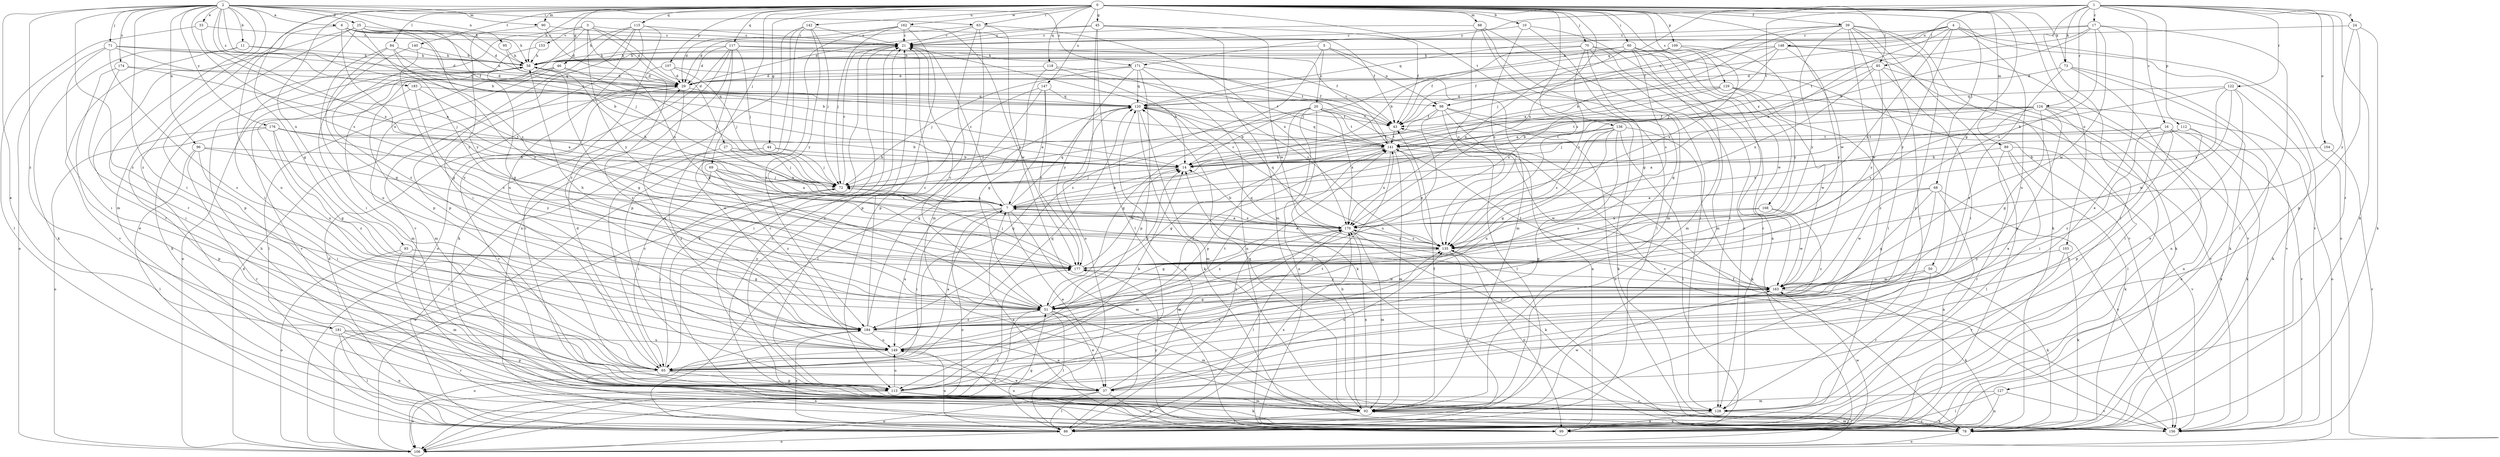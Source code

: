 strict digraph  {
0;
1;
2;
3;
4;
5;
6;
7;
10;
11;
14;
16;
17;
20;
21;
24;
25;
27;
29;
33;
37;
39;
43;
44;
45;
46;
50;
51;
58;
60;
63;
65;
68;
69;
70;
71;
72;
73;
78;
84;
85;
86;
88;
89;
90;
92;
93;
95;
96;
98;
99;
103;
104;
106;
107;
109;
112;
113;
115;
117;
118;
120;
122;
124;
127;
128;
129;
135;
136;
140;
141;
142;
147;
148;
149;
153;
156;
162;
163;
168;
170;
171;
174;
176;
177;
181;
183;
184;
0 -> 10  [label=b];
0 -> 39  [label=f];
0 -> 44  [label=g];
0 -> 45  [label=g];
0 -> 46  [label=g];
0 -> 50  [label=g];
0 -> 51  [label=g];
0 -> 58  [label=h];
0 -> 60  [label=i];
0 -> 63  [label=i];
0 -> 68  [label=j];
0 -> 69  [label=j];
0 -> 70  [label=j];
0 -> 73  [label=k];
0 -> 84  [label=l];
0 -> 85  [label=l];
0 -> 88  [label=m];
0 -> 89  [label=m];
0 -> 90  [label=m];
0 -> 93  [label=n];
0 -> 103  [label=o];
0 -> 107  [label=p];
0 -> 109  [label=p];
0 -> 115  [label=q];
0 -> 117  [label=q];
0 -> 118  [label=q];
0 -> 129  [label=s];
0 -> 135  [label=s];
0 -> 136  [label=t];
0 -> 140  [label=t];
0 -> 142  [label=u];
0 -> 147  [label=u];
0 -> 162  [label=w];
0 -> 163  [label=w];
0 -> 168  [label=x];
0 -> 170  [label=x];
0 -> 181  [label=z];
1 -> 16  [label=c];
1 -> 17  [label=c];
1 -> 24  [label=d];
1 -> 73  [label=k];
1 -> 78  [label=k];
1 -> 85  [label=l];
1 -> 86  [label=l];
1 -> 104  [label=o];
1 -> 112  [label=p];
1 -> 120  [label=q];
1 -> 122  [label=r];
1 -> 124  [label=r];
1 -> 127  [label=r];
1 -> 141  [label=t];
1 -> 171  [label=y];
2 -> 6  [label=a];
2 -> 11  [label=b];
2 -> 14  [label=b];
2 -> 25  [label=d];
2 -> 33  [label=e];
2 -> 37  [label=e];
2 -> 58  [label=h];
2 -> 63  [label=i];
2 -> 65  [label=i];
2 -> 71  [label=j];
2 -> 90  [label=m];
2 -> 92  [label=m];
2 -> 95  [label=n];
2 -> 96  [label=n];
2 -> 128  [label=r];
2 -> 135  [label=s];
2 -> 170  [label=x];
2 -> 171  [label=y];
2 -> 174  [label=y];
2 -> 176  [label=y];
2 -> 181  [label=z];
2 -> 183  [label=z];
2 -> 184  [label=z];
3 -> 27  [label=d];
3 -> 29  [label=d];
3 -> 43  [label=f];
3 -> 113  [label=p];
3 -> 135  [label=s];
3 -> 153  [label=v];
3 -> 177  [label=y];
3 -> 184  [label=z];
4 -> 7  [label=a];
4 -> 98  [label=n];
4 -> 106  [label=o];
4 -> 120  [label=q];
4 -> 135  [label=s];
4 -> 148  [label=u];
4 -> 149  [label=u];
4 -> 156  [label=v];
4 -> 177  [label=y];
5 -> 20  [label=c];
5 -> 58  [label=h];
5 -> 92  [label=m];
5 -> 98  [label=n];
5 -> 184  [label=z];
6 -> 21  [label=c];
6 -> 58  [label=h];
6 -> 72  [label=j];
6 -> 98  [label=n];
6 -> 141  [label=t];
6 -> 149  [label=u];
6 -> 170  [label=x];
7 -> 14  [label=b];
7 -> 21  [label=c];
7 -> 37  [label=e];
7 -> 58  [label=h];
7 -> 65  [label=i];
7 -> 92  [label=m];
7 -> 106  [label=o];
7 -> 120  [label=q];
7 -> 149  [label=u];
7 -> 170  [label=x];
10 -> 21  [label=c];
10 -> 51  [label=g];
10 -> 128  [label=r];
10 -> 135  [label=s];
11 -> 14  [label=b];
11 -> 58  [label=h];
11 -> 78  [label=k];
11 -> 156  [label=v];
14 -> 72  [label=j];
16 -> 7  [label=a];
16 -> 37  [label=e];
16 -> 65  [label=i];
16 -> 78  [label=k];
16 -> 99  [label=n];
16 -> 141  [label=t];
16 -> 156  [label=v];
16 -> 184  [label=z];
17 -> 14  [label=b];
17 -> 21  [label=c];
17 -> 37  [label=e];
17 -> 43  [label=f];
17 -> 86  [label=l];
17 -> 135  [label=s];
17 -> 141  [label=t];
17 -> 163  [label=w];
20 -> 14  [label=b];
20 -> 43  [label=f];
20 -> 51  [label=g];
20 -> 78  [label=k];
20 -> 99  [label=n];
20 -> 113  [label=p];
20 -> 141  [label=t];
20 -> 156  [label=v];
20 -> 170  [label=x];
21 -> 58  [label=h];
21 -> 78  [label=k];
24 -> 21  [label=c];
24 -> 78  [label=k];
24 -> 113  [label=p];
24 -> 177  [label=y];
25 -> 21  [label=c];
25 -> 29  [label=d];
25 -> 43  [label=f];
25 -> 65  [label=i];
25 -> 113  [label=p];
25 -> 128  [label=r];
25 -> 135  [label=s];
25 -> 177  [label=y];
27 -> 7  [label=a];
27 -> 14  [label=b];
27 -> 72  [label=j];
27 -> 184  [label=z];
29 -> 120  [label=q];
29 -> 149  [label=u];
29 -> 156  [label=v];
33 -> 7  [label=a];
33 -> 21  [label=c];
33 -> 86  [label=l];
37 -> 86  [label=l];
37 -> 99  [label=n];
37 -> 106  [label=o];
37 -> 135  [label=s];
37 -> 141  [label=t];
39 -> 7  [label=a];
39 -> 21  [label=c];
39 -> 72  [label=j];
39 -> 78  [label=k];
39 -> 86  [label=l];
39 -> 99  [label=n];
39 -> 113  [label=p];
39 -> 128  [label=r];
39 -> 163  [label=w];
39 -> 177  [label=y];
43 -> 141  [label=t];
44 -> 14  [label=b];
44 -> 65  [label=i];
44 -> 72  [label=j];
44 -> 86  [label=l];
45 -> 21  [label=c];
45 -> 29  [label=d];
45 -> 43  [label=f];
45 -> 86  [label=l];
45 -> 92  [label=m];
45 -> 106  [label=o];
45 -> 163  [label=w];
46 -> 29  [label=d];
46 -> 72  [label=j];
46 -> 86  [label=l];
46 -> 92  [label=m];
46 -> 106  [label=o];
50 -> 78  [label=k];
50 -> 128  [label=r];
50 -> 163  [label=w];
50 -> 184  [label=z];
51 -> 14  [label=b];
51 -> 21  [label=c];
51 -> 37  [label=e];
51 -> 58  [label=h];
51 -> 86  [label=l];
51 -> 92  [label=m];
51 -> 106  [label=o];
51 -> 170  [label=x];
51 -> 184  [label=z];
58 -> 29  [label=d];
58 -> 51  [label=g];
58 -> 92  [label=m];
58 -> 156  [label=v];
60 -> 14  [label=b];
60 -> 58  [label=h];
60 -> 92  [label=m];
60 -> 99  [label=n];
60 -> 128  [label=r];
60 -> 135  [label=s];
60 -> 163  [label=w];
60 -> 170  [label=x];
63 -> 21  [label=c];
63 -> 29  [label=d];
63 -> 92  [label=m];
63 -> 113  [label=p];
63 -> 163  [label=w];
63 -> 170  [label=x];
65 -> 7  [label=a];
65 -> 14  [label=b];
65 -> 29  [label=d];
65 -> 37  [label=e];
65 -> 72  [label=j];
65 -> 99  [label=n];
65 -> 113  [label=p];
65 -> 120  [label=q];
68 -> 7  [label=a];
68 -> 51  [label=g];
68 -> 92  [label=m];
68 -> 99  [label=n];
68 -> 156  [label=v];
68 -> 163  [label=w];
69 -> 7  [label=a];
69 -> 65  [label=i];
69 -> 72  [label=j];
69 -> 170  [label=x];
69 -> 184  [label=z];
70 -> 51  [label=g];
70 -> 58  [label=h];
70 -> 72  [label=j];
70 -> 92  [label=m];
70 -> 128  [label=r];
70 -> 135  [label=s];
70 -> 156  [label=v];
71 -> 14  [label=b];
71 -> 29  [label=d];
71 -> 58  [label=h];
71 -> 65  [label=i];
71 -> 106  [label=o];
71 -> 184  [label=z];
72 -> 7  [label=a];
72 -> 21  [label=c];
72 -> 106  [label=o];
73 -> 29  [label=d];
73 -> 78  [label=k];
73 -> 99  [label=n];
73 -> 156  [label=v];
73 -> 184  [label=z];
78 -> 21  [label=c];
78 -> 106  [label=o];
84 -> 51  [label=g];
84 -> 58  [label=h];
84 -> 120  [label=q];
84 -> 149  [label=u];
84 -> 177  [label=y];
85 -> 7  [label=a];
85 -> 29  [label=d];
85 -> 65  [label=i];
85 -> 78  [label=k];
85 -> 170  [label=x];
85 -> 177  [label=y];
86 -> 29  [label=d];
86 -> 51  [label=g];
86 -> 58  [label=h];
86 -> 106  [label=o];
86 -> 141  [label=t];
86 -> 149  [label=u];
86 -> 170  [label=x];
86 -> 184  [label=z];
88 -> 21  [label=c];
88 -> 86  [label=l];
88 -> 92  [label=m];
88 -> 128  [label=r];
88 -> 135  [label=s];
89 -> 14  [label=b];
89 -> 78  [label=k];
89 -> 86  [label=l];
89 -> 128  [label=r];
89 -> 156  [label=v];
90 -> 21  [label=c];
90 -> 29  [label=d];
90 -> 177  [label=y];
92 -> 14  [label=b];
92 -> 43  [label=f];
92 -> 78  [label=k];
92 -> 86  [label=l];
92 -> 120  [label=q];
92 -> 156  [label=v];
92 -> 163  [label=w];
92 -> 170  [label=x];
93 -> 51  [label=g];
93 -> 92  [label=m];
93 -> 106  [label=o];
93 -> 177  [label=y];
95 -> 58  [label=h];
95 -> 120  [label=q];
96 -> 14  [label=b];
96 -> 65  [label=i];
96 -> 86  [label=l];
96 -> 128  [label=r];
96 -> 177  [label=y];
98 -> 43  [label=f];
98 -> 78  [label=k];
98 -> 86  [label=l];
98 -> 99  [label=n];
98 -> 106  [label=o];
98 -> 149  [label=u];
99 -> 7  [label=a];
99 -> 58  [label=h];
99 -> 120  [label=q];
99 -> 149  [label=u];
99 -> 163  [label=w];
99 -> 177  [label=y];
103 -> 78  [label=k];
103 -> 128  [label=r];
103 -> 177  [label=y];
104 -> 14  [label=b];
104 -> 156  [label=v];
106 -> 21  [label=c];
106 -> 29  [label=d];
106 -> 135  [label=s];
106 -> 177  [label=y];
107 -> 29  [label=d];
107 -> 72  [label=j];
107 -> 141  [label=t];
107 -> 184  [label=z];
109 -> 43  [label=f];
109 -> 58  [label=h];
109 -> 170  [label=x];
109 -> 177  [label=y];
112 -> 99  [label=n];
112 -> 113  [label=p];
112 -> 141  [label=t];
112 -> 170  [label=x];
113 -> 21  [label=c];
113 -> 78  [label=k];
113 -> 92  [label=m];
113 -> 106  [label=o];
113 -> 128  [label=r];
113 -> 135  [label=s];
113 -> 149  [label=u];
113 -> 170  [label=x];
115 -> 21  [label=c];
115 -> 58  [label=h];
115 -> 65  [label=i];
115 -> 113  [label=p];
115 -> 149  [label=u];
115 -> 156  [label=v];
115 -> 184  [label=z];
117 -> 29  [label=d];
117 -> 43  [label=f];
117 -> 51  [label=g];
117 -> 58  [label=h];
117 -> 72  [label=j];
117 -> 78  [label=k];
117 -> 106  [label=o];
117 -> 128  [label=r];
117 -> 141  [label=t];
118 -> 14  [label=b];
118 -> 29  [label=d];
118 -> 51  [label=g];
118 -> 135  [label=s];
120 -> 43  [label=f];
120 -> 78  [label=k];
120 -> 92  [label=m];
122 -> 14  [label=b];
122 -> 37  [label=e];
122 -> 78  [label=k];
122 -> 120  [label=q];
122 -> 163  [label=w];
122 -> 170  [label=x];
124 -> 14  [label=b];
124 -> 37  [label=e];
124 -> 43  [label=f];
124 -> 51  [label=g];
124 -> 72  [label=j];
124 -> 86  [label=l];
124 -> 99  [label=n];
124 -> 106  [label=o];
124 -> 135  [label=s];
124 -> 141  [label=t];
127 -> 86  [label=l];
127 -> 92  [label=m];
127 -> 99  [label=n];
127 -> 156  [label=v];
128 -> 21  [label=c];
128 -> 78  [label=k];
128 -> 99  [label=n];
129 -> 72  [label=j];
129 -> 120  [label=q];
129 -> 156  [label=v];
129 -> 163  [label=w];
129 -> 170  [label=x];
129 -> 184  [label=z];
135 -> 7  [label=a];
135 -> 21  [label=c];
135 -> 86  [label=l];
135 -> 99  [label=n];
135 -> 170  [label=x];
135 -> 177  [label=y];
136 -> 51  [label=g];
136 -> 72  [label=j];
136 -> 78  [label=k];
136 -> 86  [label=l];
136 -> 113  [label=p];
136 -> 135  [label=s];
136 -> 141  [label=t];
136 -> 149  [label=u];
140 -> 51  [label=g];
140 -> 58  [label=h];
140 -> 65  [label=i];
141 -> 14  [label=b];
141 -> 21  [label=c];
141 -> 51  [label=g];
141 -> 92  [label=m];
141 -> 120  [label=q];
141 -> 135  [label=e];
141 -> 163  [label=w];
141 -> 170  [label=x];
142 -> 21  [label=c];
142 -> 37  [label=e];
142 -> 72  [label=j];
142 -> 99  [label=n];
142 -> 113  [label=p];
142 -> 177  [label=y];
147 -> 7  [label=a];
147 -> 65  [label=i];
147 -> 86  [label=l];
147 -> 120  [label=q];
147 -> 177  [label=y];
148 -> 14  [label=b];
148 -> 43  [label=f];
148 -> 58  [label=h];
148 -> 72  [label=j];
148 -> 86  [label=l];
148 -> 156  [label=v];
148 -> 177  [label=y];
149 -> 65  [label=i];
149 -> 120  [label=q];
149 -> 141  [label=t];
153 -> 51  [label=g];
153 -> 58  [label=h];
156 -> 43  [label=f];
156 -> 92  [label=m];
162 -> 21  [label=c];
162 -> 29  [label=d];
162 -> 72  [label=j];
162 -> 113  [label=p];
162 -> 177  [label=y];
162 -> 184  [label=z];
163 -> 51  [label=g];
163 -> 78  [label=k];
163 -> 120  [label=q];
163 -> 141  [label=t];
163 -> 177  [label=y];
168 -> 135  [label=s];
168 -> 163  [label=w];
168 -> 170  [label=x];
168 -> 184  [label=z];
170 -> 7  [label=a];
170 -> 14  [label=b];
170 -> 51  [label=g];
170 -> 78  [label=k];
170 -> 86  [label=l];
170 -> 92  [label=m];
170 -> 120  [label=q];
170 -> 135  [label=s];
171 -> 29  [label=d];
171 -> 43  [label=f];
171 -> 72  [label=j];
171 -> 99  [label=n];
171 -> 113  [label=p];
171 -> 120  [label=q];
171 -> 177  [label=y];
174 -> 29  [label=d];
174 -> 37  [label=e];
174 -> 65  [label=i];
174 -> 72  [label=j];
176 -> 14  [label=b];
176 -> 51  [label=g];
176 -> 106  [label=o];
176 -> 113  [label=p];
176 -> 135  [label=s];
176 -> 141  [label=t];
176 -> 184  [label=z];
177 -> 14  [label=b];
177 -> 72  [label=j];
177 -> 163  [label=w];
181 -> 86  [label=l];
181 -> 99  [label=n];
181 -> 113  [label=p];
181 -> 128  [label=r];
181 -> 149  [label=u];
183 -> 7  [label=a];
183 -> 120  [label=q];
183 -> 149  [label=u];
183 -> 177  [label=y];
184 -> 21  [label=c];
184 -> 37  [label=e];
184 -> 106  [label=o];
184 -> 120  [label=q];
184 -> 141  [label=t];
184 -> 149  [label=u];
184 -> 163  [label=w];
}

